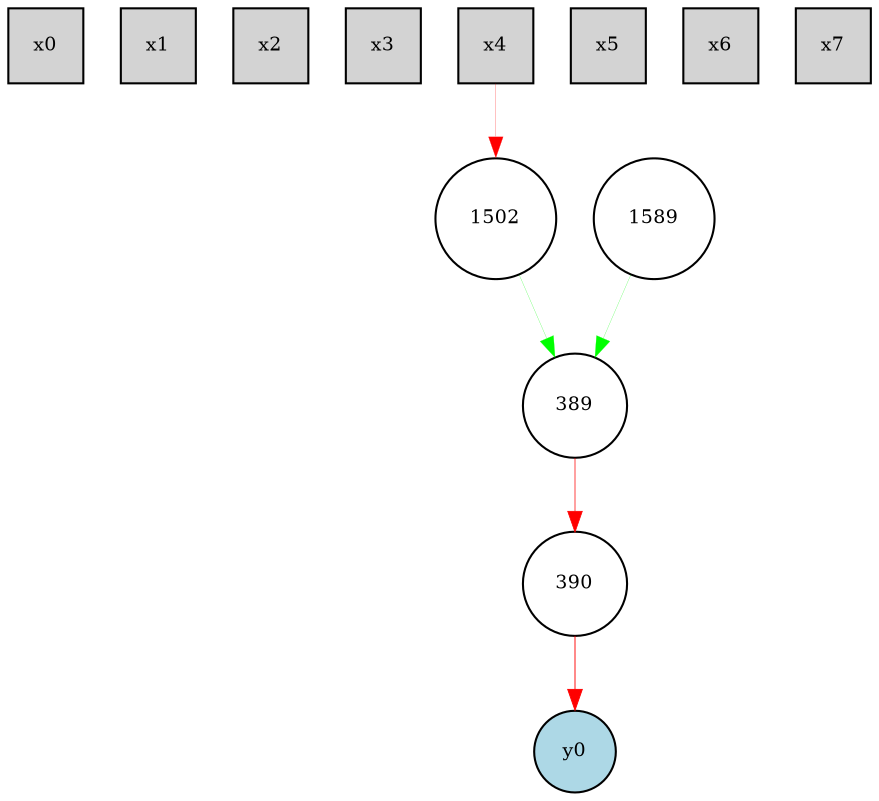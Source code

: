 digraph {
	node [fontsize=9 height=0.1 shape=circle width=0.1]
	x0 [fillcolor=lightgray height=0.5 shape=box style=filled width=0.5]
	x1 [fillcolor=lightgray height=0.5 shape=box style=filled width=0.5]
	x2 [fillcolor=lightgray height=0.5 shape=box style=filled width=0.5]
	x3 [fillcolor=lightgray height=0.5 shape=box style=filled width=0.5]
	x4 [fillcolor=lightgray height=0.5 shape=box style=filled width=0.5]
	x5 [fillcolor=lightgray height=0.5 shape=box style=filled width=0.5]
	x6 [fillcolor=lightgray height=0.5 shape=box style=filled width=0.5]
	x7 [fillcolor=lightgray height=0.5 shape=box style=filled width=0.5]
	y0 [fillcolor=lightblue style=filled]
	389 [fillcolor=white style=filled]
	390 [fillcolor=white style=filled]
	1589 [fillcolor=white style=filled]
	1502 [fillcolor=white style=filled]
	390 -> y0 [color=red penwidth=0.43753221918267304 style=solid]
	389 -> 390 [color=red penwidth=0.35380254414031054 style=solid]
	x4 -> 1502 [color=red penwidth=0.1178219611932888 style=solid]
	1502 -> 389 [color=green penwidth=0.10519284503290333 style=solid]
	1589 -> 389 [color=green penwidth=0.10276741981653793 style=solid]
}
